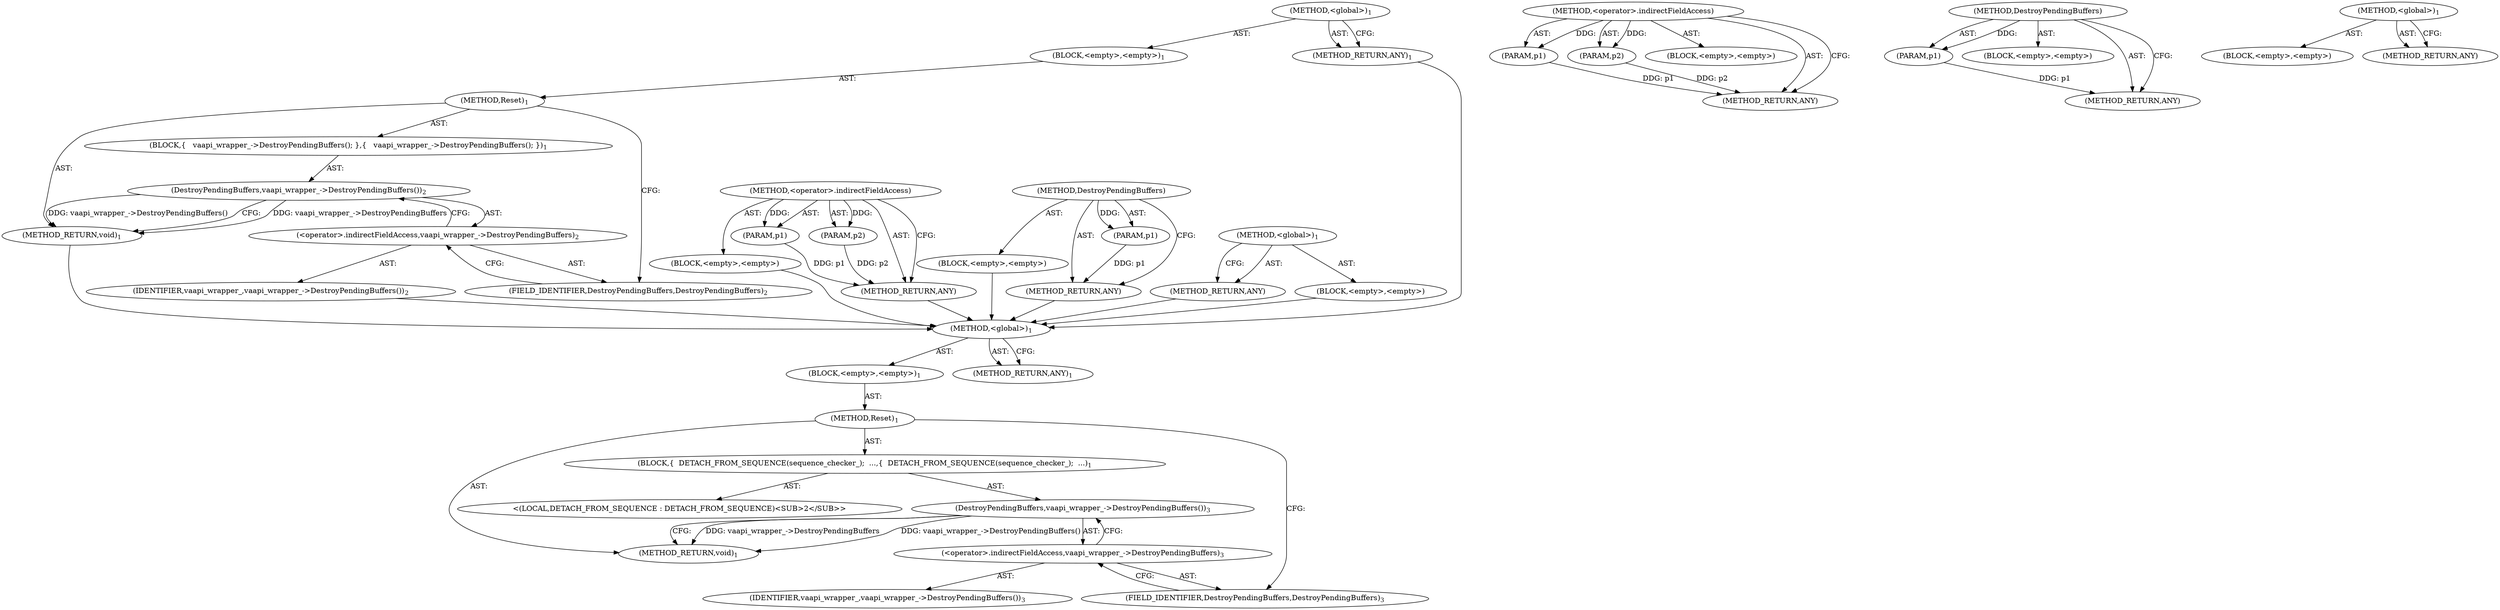 digraph "&lt;global&gt;" {
vulnerable_6 [label=<(METHOD,&lt;global&gt;)<SUB>1</SUB>>];
vulnerable_7 [label=<(BLOCK,&lt;empty&gt;,&lt;empty&gt;)<SUB>1</SUB>>];
vulnerable_8 [label=<(METHOD,Reset)<SUB>1</SUB>>];
vulnerable_9 [label=<(BLOCK,{
   vaapi_wrapper_-&gt;DestroyPendingBuffers();
 },{
   vaapi_wrapper_-&gt;DestroyPendingBuffers();
 })<SUB>1</SUB>>];
vulnerable_10 [label=<(DestroyPendingBuffers,vaapi_wrapper_-&gt;DestroyPendingBuffers())<SUB>2</SUB>>];
vulnerable_11 [label=<(&lt;operator&gt;.indirectFieldAccess,vaapi_wrapper_-&gt;DestroyPendingBuffers)<SUB>2</SUB>>];
vulnerable_12 [label=<(IDENTIFIER,vaapi_wrapper_,vaapi_wrapper_-&gt;DestroyPendingBuffers())<SUB>2</SUB>>];
vulnerable_13 [label=<(FIELD_IDENTIFIER,DestroyPendingBuffers,DestroyPendingBuffers)<SUB>2</SUB>>];
vulnerable_14 [label=<(METHOD_RETURN,void)<SUB>1</SUB>>];
vulnerable_16 [label=<(METHOD_RETURN,ANY)<SUB>1</SUB>>];
vulnerable_33 [label=<(METHOD,&lt;operator&gt;.indirectFieldAccess)>];
vulnerable_34 [label=<(PARAM,p1)>];
vulnerable_35 [label=<(PARAM,p2)>];
vulnerable_36 [label=<(BLOCK,&lt;empty&gt;,&lt;empty&gt;)>];
vulnerable_37 [label=<(METHOD_RETURN,ANY)>];
vulnerable_29 [label=<(METHOD,DestroyPendingBuffers)>];
vulnerable_30 [label=<(PARAM,p1)>];
vulnerable_31 [label=<(BLOCK,&lt;empty&gt;,&lt;empty&gt;)>];
vulnerable_32 [label=<(METHOD_RETURN,ANY)>];
vulnerable_23 [label=<(METHOD,&lt;global&gt;)<SUB>1</SUB>>];
vulnerable_24 [label=<(BLOCK,&lt;empty&gt;,&lt;empty&gt;)>];
vulnerable_25 [label=<(METHOD_RETURN,ANY)>];
fixed_6 [label=<(METHOD,&lt;global&gt;)<SUB>1</SUB>>];
fixed_7 [label=<(BLOCK,&lt;empty&gt;,&lt;empty&gt;)<SUB>1</SUB>>];
fixed_8 [label=<(METHOD,Reset)<SUB>1</SUB>>];
fixed_9 [label=<(BLOCK,{
  DETACH_FROM_SEQUENCE(sequence_checker_);
  ...,{
  DETACH_FROM_SEQUENCE(sequence_checker_);
  ...)<SUB>1</SUB>>];
fixed_10 [label="<(LOCAL,DETACH_FROM_SEQUENCE : DETACH_FROM_SEQUENCE)<SUB>2</SUB>>"];
fixed_11 [label=<(DestroyPendingBuffers,vaapi_wrapper_-&gt;DestroyPendingBuffers())<SUB>3</SUB>>];
fixed_12 [label=<(&lt;operator&gt;.indirectFieldAccess,vaapi_wrapper_-&gt;DestroyPendingBuffers)<SUB>3</SUB>>];
fixed_13 [label=<(IDENTIFIER,vaapi_wrapper_,vaapi_wrapper_-&gt;DestroyPendingBuffers())<SUB>3</SUB>>];
fixed_14 [label=<(FIELD_IDENTIFIER,DestroyPendingBuffers,DestroyPendingBuffers)<SUB>3</SUB>>];
fixed_15 [label=<(METHOD_RETURN,void)<SUB>1</SUB>>];
fixed_17 [label=<(METHOD_RETURN,ANY)<SUB>1</SUB>>];
fixed_36 [label=<(METHOD,&lt;operator&gt;.indirectFieldAccess)>];
fixed_37 [label=<(PARAM,p1)>];
fixed_38 [label=<(PARAM,p2)>];
fixed_39 [label=<(BLOCK,&lt;empty&gt;,&lt;empty&gt;)>];
fixed_40 [label=<(METHOD_RETURN,ANY)>];
fixed_32 [label=<(METHOD,DestroyPendingBuffers)>];
fixed_33 [label=<(PARAM,p1)>];
fixed_34 [label=<(BLOCK,&lt;empty&gt;,&lt;empty&gt;)>];
fixed_35 [label=<(METHOD_RETURN,ANY)>];
fixed_26 [label=<(METHOD,&lt;global&gt;)<SUB>1</SUB>>];
fixed_27 [label=<(BLOCK,&lt;empty&gt;,&lt;empty&gt;)>];
fixed_28 [label=<(METHOD_RETURN,ANY)>];
vulnerable_6 -> vulnerable_7  [key=0, label="AST: "];
vulnerable_6 -> vulnerable_16  [key=0, label="AST: "];
vulnerable_6 -> vulnerable_16  [key=1, label="CFG: "];
vulnerable_7 -> vulnerable_8  [key=0, label="AST: "];
vulnerable_8 -> vulnerable_9  [key=0, label="AST: "];
vulnerable_8 -> vulnerable_14  [key=0, label="AST: "];
vulnerable_8 -> vulnerable_13  [key=0, label="CFG: "];
vulnerable_9 -> vulnerable_10  [key=0, label="AST: "];
vulnerable_10 -> vulnerable_11  [key=0, label="AST: "];
vulnerable_10 -> vulnerable_14  [key=0, label="CFG: "];
vulnerable_10 -> vulnerable_14  [key=1, label="DDG: vaapi_wrapper_-&gt;DestroyPendingBuffers"];
vulnerable_10 -> vulnerable_14  [key=2, label="DDG: vaapi_wrapper_-&gt;DestroyPendingBuffers()"];
vulnerable_11 -> vulnerable_12  [key=0, label="AST: "];
vulnerable_11 -> vulnerable_13  [key=0, label="AST: "];
vulnerable_11 -> vulnerable_10  [key=0, label="CFG: "];
vulnerable_12 -> fixed_6  [key=0];
vulnerable_13 -> vulnerable_11  [key=0, label="CFG: "];
vulnerable_14 -> fixed_6  [key=0];
vulnerable_16 -> fixed_6  [key=0];
vulnerable_33 -> vulnerable_34  [key=0, label="AST: "];
vulnerable_33 -> vulnerable_34  [key=1, label="DDG: "];
vulnerable_33 -> vulnerable_36  [key=0, label="AST: "];
vulnerable_33 -> vulnerable_35  [key=0, label="AST: "];
vulnerable_33 -> vulnerable_35  [key=1, label="DDG: "];
vulnerable_33 -> vulnerable_37  [key=0, label="AST: "];
vulnerable_33 -> vulnerable_37  [key=1, label="CFG: "];
vulnerable_34 -> vulnerable_37  [key=0, label="DDG: p1"];
vulnerable_35 -> vulnerable_37  [key=0, label="DDG: p2"];
vulnerable_36 -> fixed_6  [key=0];
vulnerable_37 -> fixed_6  [key=0];
vulnerable_29 -> vulnerable_30  [key=0, label="AST: "];
vulnerable_29 -> vulnerable_30  [key=1, label="DDG: "];
vulnerable_29 -> vulnerable_31  [key=0, label="AST: "];
vulnerable_29 -> vulnerable_32  [key=0, label="AST: "];
vulnerable_29 -> vulnerable_32  [key=1, label="CFG: "];
vulnerable_30 -> vulnerable_32  [key=0, label="DDG: p1"];
vulnerable_31 -> fixed_6  [key=0];
vulnerable_32 -> fixed_6  [key=0];
vulnerable_23 -> vulnerable_24  [key=0, label="AST: "];
vulnerable_23 -> vulnerable_25  [key=0, label="AST: "];
vulnerable_23 -> vulnerable_25  [key=1, label="CFG: "];
vulnerable_24 -> fixed_6  [key=0];
vulnerable_25 -> fixed_6  [key=0];
fixed_6 -> fixed_7  [key=0, label="AST: "];
fixed_6 -> fixed_17  [key=0, label="AST: "];
fixed_6 -> fixed_17  [key=1, label="CFG: "];
fixed_7 -> fixed_8  [key=0, label="AST: "];
fixed_8 -> fixed_9  [key=0, label="AST: "];
fixed_8 -> fixed_15  [key=0, label="AST: "];
fixed_8 -> fixed_14  [key=0, label="CFG: "];
fixed_9 -> fixed_10  [key=0, label="AST: "];
fixed_9 -> fixed_11  [key=0, label="AST: "];
fixed_11 -> fixed_12  [key=0, label="AST: "];
fixed_11 -> fixed_15  [key=0, label="CFG: "];
fixed_11 -> fixed_15  [key=1, label="DDG: vaapi_wrapper_-&gt;DestroyPendingBuffers"];
fixed_11 -> fixed_15  [key=2, label="DDG: vaapi_wrapper_-&gt;DestroyPendingBuffers()"];
fixed_12 -> fixed_13  [key=0, label="AST: "];
fixed_12 -> fixed_14  [key=0, label="AST: "];
fixed_12 -> fixed_11  [key=0, label="CFG: "];
fixed_14 -> fixed_12  [key=0, label="CFG: "];
fixed_36 -> fixed_37  [key=0, label="AST: "];
fixed_36 -> fixed_37  [key=1, label="DDG: "];
fixed_36 -> fixed_39  [key=0, label="AST: "];
fixed_36 -> fixed_38  [key=0, label="AST: "];
fixed_36 -> fixed_38  [key=1, label="DDG: "];
fixed_36 -> fixed_40  [key=0, label="AST: "];
fixed_36 -> fixed_40  [key=1, label="CFG: "];
fixed_37 -> fixed_40  [key=0, label="DDG: p1"];
fixed_38 -> fixed_40  [key=0, label="DDG: p2"];
fixed_32 -> fixed_33  [key=0, label="AST: "];
fixed_32 -> fixed_33  [key=1, label="DDG: "];
fixed_32 -> fixed_34  [key=0, label="AST: "];
fixed_32 -> fixed_35  [key=0, label="AST: "];
fixed_32 -> fixed_35  [key=1, label="CFG: "];
fixed_33 -> fixed_35  [key=0, label="DDG: p1"];
fixed_26 -> fixed_27  [key=0, label="AST: "];
fixed_26 -> fixed_28  [key=0, label="AST: "];
fixed_26 -> fixed_28  [key=1, label="CFG: "];
}
